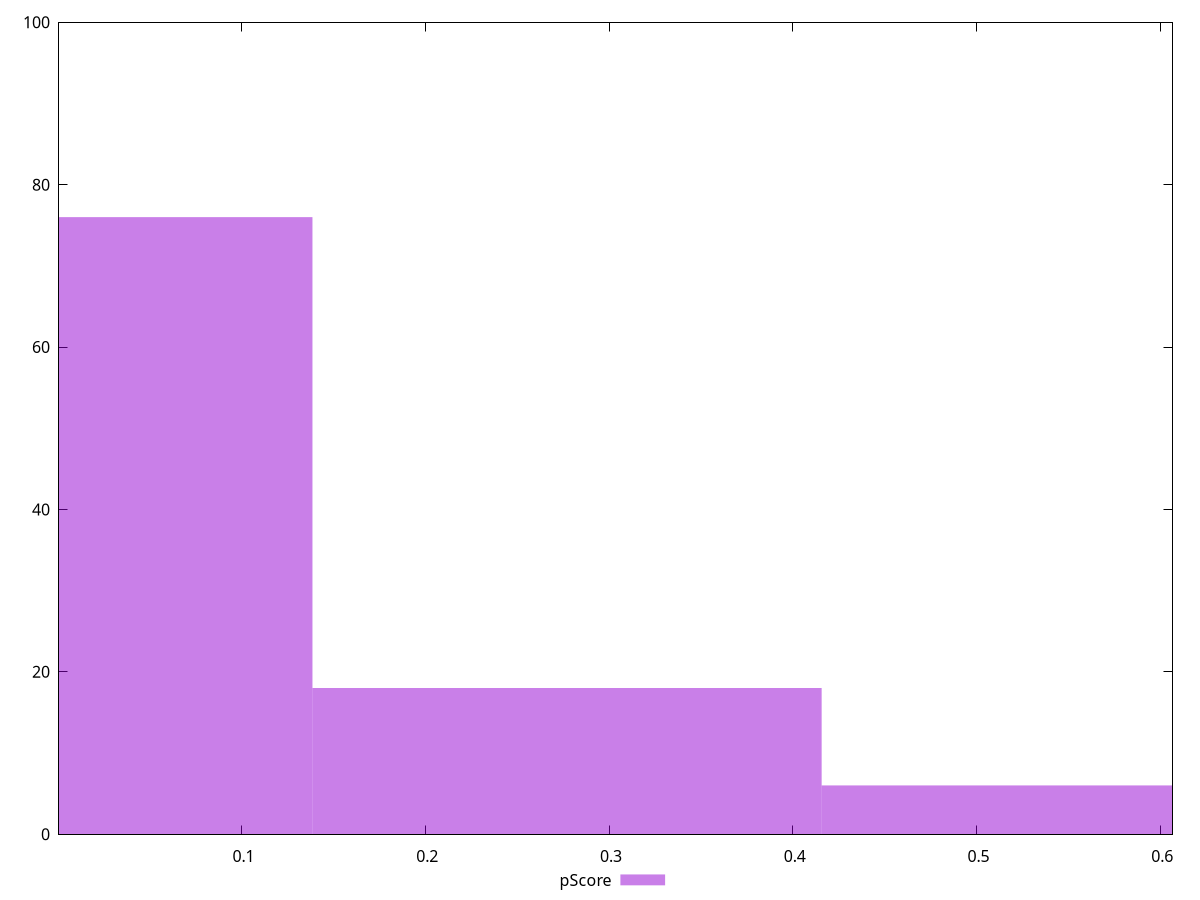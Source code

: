 reset

$pScore <<EOF
0 76
0.2771196125918605 18
0.554239225183721 6
EOF

set key outside below
set boxwidth 0.2771196125918605
set xrange [0.0006208063182321921:0.606628784805101]
set yrange [0:100]
set trange [0:100]
set style fill transparent solid 0.5 noborder
set terminal svg size 640, 490 enhanced background rgb 'white'
set output "report_00015_2021-02-09T16-11-33.973Z/total-blocking-time/samples/pages/pScore/histogram.svg"

plot $pScore title "pScore" with boxes

reset
